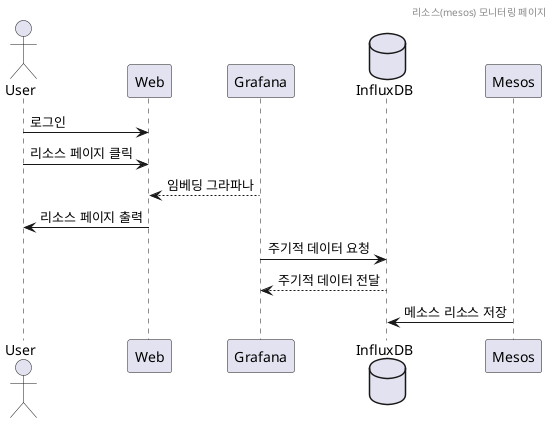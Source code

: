 @startuml

header 리소스(mesos) 모니터링 페이지

actor User
participant Web
participant Grafana
database InfluxDB
participant Mesos

User -> Web : 로그인
User -> Web : 리소스 페이지 클릭
Grafana --> Web : 임베딩 그라파나
Web -> User : 리소스 페이지 출력
Grafana -> InfluxDB : 주기적 데이터 요청
InfluxDB --> Grafana : 주기적 데이터 전달
Mesos -> InfluxDB : 메소스 리소스 저장
@enduml